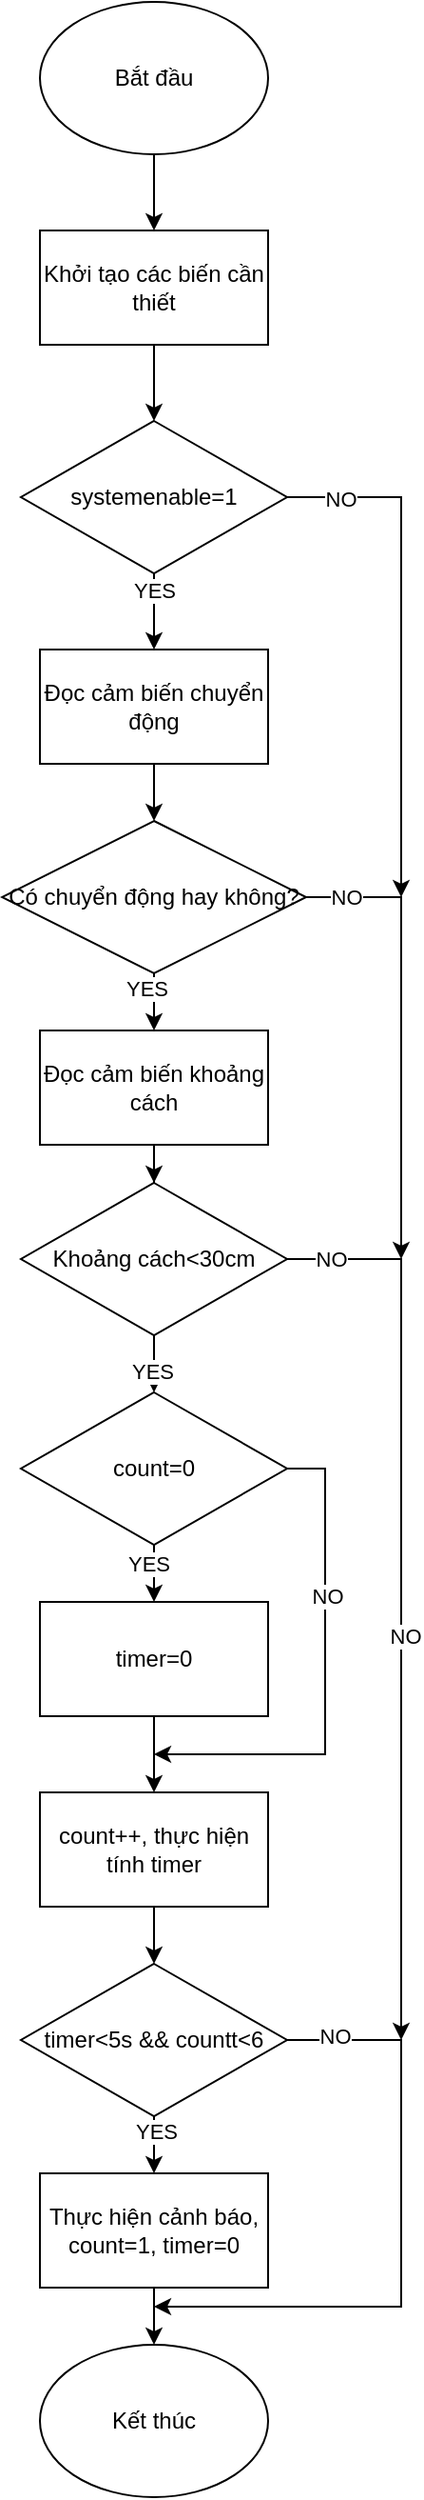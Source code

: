 <mxfile version="27.1.4">
  <diagram name="Trang-1" id="VraIW6mYe2UBwn9pdnvD">
    <mxGraphModel dx="506" dy="634" grid="0" gridSize="10" guides="1" tooltips="1" connect="1" arrows="1" fold="1" page="1" pageScale="1" pageWidth="1169" pageHeight="1654" math="0" shadow="0">
      <root>
        <mxCell id="0" />
        <mxCell id="1" parent="0" />
        <mxCell id="tVMcDfQx82HrFF794RLT-3" value="" style="edgeStyle=orthogonalEdgeStyle;rounded=0;orthogonalLoop=1;jettySize=auto;html=1;" edge="1" parent="1" source="tVMcDfQx82HrFF794RLT-1" target="tVMcDfQx82HrFF794RLT-2">
          <mxGeometry relative="1" as="geometry" />
        </mxCell>
        <mxCell id="tVMcDfQx82HrFF794RLT-1" value="Bắt đầu" style="ellipse;whiteSpace=wrap;html=1;" vertex="1" parent="1">
          <mxGeometry x="530" y="290" width="120" height="80" as="geometry" />
        </mxCell>
        <mxCell id="tVMcDfQx82HrFF794RLT-5" value="" style="edgeStyle=orthogonalEdgeStyle;rounded=0;orthogonalLoop=1;jettySize=auto;html=1;" edge="1" parent="1" source="tVMcDfQx82HrFF794RLT-2" target="tVMcDfQx82HrFF794RLT-4">
          <mxGeometry relative="1" as="geometry" />
        </mxCell>
        <mxCell id="tVMcDfQx82HrFF794RLT-2" value="Khởi tạo các biến cần thiết" style="whiteSpace=wrap;html=1;" vertex="1" parent="1">
          <mxGeometry x="530" y="410" width="120" height="60" as="geometry" />
        </mxCell>
        <mxCell id="tVMcDfQx82HrFF794RLT-7" value="" style="edgeStyle=orthogonalEdgeStyle;rounded=0;orthogonalLoop=1;jettySize=auto;html=1;" edge="1" parent="1" source="tVMcDfQx82HrFF794RLT-4" target="tVMcDfQx82HrFF794RLT-6">
          <mxGeometry relative="1" as="geometry" />
        </mxCell>
        <mxCell id="tVMcDfQx82HrFF794RLT-17" value="YES" style="edgeLabel;html=1;align=center;verticalAlign=middle;resizable=0;points=[];" vertex="1" connectable="0" parent="tVMcDfQx82HrFF794RLT-7">
          <mxGeometry x="-0.549" relative="1" as="geometry">
            <mxPoint as="offset" />
          </mxGeometry>
        </mxCell>
        <mxCell id="tVMcDfQx82HrFF794RLT-4" value="systemenable=1" style="rhombus;whiteSpace=wrap;html=1;" vertex="1" parent="1">
          <mxGeometry x="520" y="510" width="140" height="80" as="geometry" />
        </mxCell>
        <mxCell id="tVMcDfQx82HrFF794RLT-9" value="" style="edgeStyle=orthogonalEdgeStyle;rounded=0;orthogonalLoop=1;jettySize=auto;html=1;" edge="1" parent="1" source="tVMcDfQx82HrFF794RLT-6" target="tVMcDfQx82HrFF794RLT-8">
          <mxGeometry relative="1" as="geometry" />
        </mxCell>
        <mxCell id="tVMcDfQx82HrFF794RLT-6" value="Đọc cảm biến chuyển động" style="whiteSpace=wrap;html=1;" vertex="1" parent="1">
          <mxGeometry x="530" y="630" width="120" height="60" as="geometry" />
        </mxCell>
        <mxCell id="tVMcDfQx82HrFF794RLT-11" value="" style="edgeStyle=orthogonalEdgeStyle;rounded=0;orthogonalLoop=1;jettySize=auto;html=1;" edge="1" parent="1" source="tVMcDfQx82HrFF794RLT-8" target="tVMcDfQx82HrFF794RLT-10">
          <mxGeometry relative="1" as="geometry" />
        </mxCell>
        <mxCell id="tVMcDfQx82HrFF794RLT-50" value="YES" style="edgeLabel;html=1;align=center;verticalAlign=middle;resizable=0;points=[];" vertex="1" connectable="0" parent="tVMcDfQx82HrFF794RLT-11">
          <mxGeometry x="-0.7" y="-4" relative="1" as="geometry">
            <mxPoint as="offset" />
          </mxGeometry>
        </mxCell>
        <mxCell id="tVMcDfQx82HrFF794RLT-8" value="Có chuyển động hay không?" style="rhombus;whiteSpace=wrap;html=1;" vertex="1" parent="1">
          <mxGeometry x="510" y="720" width="160" height="80" as="geometry" />
        </mxCell>
        <mxCell id="tVMcDfQx82HrFF794RLT-13" value="" style="edgeStyle=orthogonalEdgeStyle;rounded=0;orthogonalLoop=1;jettySize=auto;html=1;" edge="1" parent="1" source="tVMcDfQx82HrFF794RLT-10" target="tVMcDfQx82HrFF794RLT-12">
          <mxGeometry relative="1" as="geometry" />
        </mxCell>
        <mxCell id="tVMcDfQx82HrFF794RLT-10" value="Đọc cảm biến khoảng cách" style="whiteSpace=wrap;html=1;" vertex="1" parent="1">
          <mxGeometry x="530" y="830" width="120" height="60" as="geometry" />
        </mxCell>
        <mxCell id="tVMcDfQx82HrFF794RLT-21" value="" style="edgeStyle=orthogonalEdgeStyle;rounded=0;orthogonalLoop=1;jettySize=auto;html=1;" edge="1" parent="1" source="tVMcDfQx82HrFF794RLT-12" target="tVMcDfQx82HrFF794RLT-16">
          <mxGeometry relative="1" as="geometry" />
        </mxCell>
        <mxCell id="tVMcDfQx82HrFF794RLT-47" value="YES" style="edgeLabel;html=1;align=center;verticalAlign=middle;resizable=0;points=[];" vertex="1" connectable="0" parent="tVMcDfQx82HrFF794RLT-21">
          <mxGeometry x="0.567" y="-1" relative="1" as="geometry">
            <mxPoint as="offset" />
          </mxGeometry>
        </mxCell>
        <mxCell id="tVMcDfQx82HrFF794RLT-12" value="Khoảng cách&amp;lt;30cm" style="rhombus;whiteSpace=wrap;html=1;" vertex="1" parent="1">
          <mxGeometry x="520" y="910" width="140" height="80" as="geometry" />
        </mxCell>
        <mxCell id="tVMcDfQx82HrFF794RLT-22" value="" style="edgeStyle=orthogonalEdgeStyle;rounded=0;orthogonalLoop=1;jettySize=auto;html=1;" edge="1" parent="1" source="tVMcDfQx82HrFF794RLT-16" target="tVMcDfQx82HrFF794RLT-20">
          <mxGeometry relative="1" as="geometry" />
        </mxCell>
        <mxCell id="tVMcDfQx82HrFF794RLT-46" value="YES" style="edgeLabel;html=1;align=center;verticalAlign=middle;resizable=0;points=[];" vertex="1" connectable="0" parent="tVMcDfQx82HrFF794RLT-22">
          <mxGeometry x="0.201" y="-3" relative="1" as="geometry">
            <mxPoint as="offset" />
          </mxGeometry>
        </mxCell>
        <mxCell id="tVMcDfQx82HrFF794RLT-35" style="edgeStyle=orthogonalEdgeStyle;rounded=0;orthogonalLoop=1;jettySize=auto;html=1;" edge="1" parent="1" source="tVMcDfQx82HrFF794RLT-16">
          <mxGeometry relative="1" as="geometry">
            <mxPoint x="590" y="1210" as="targetPoint" />
            <Array as="points">
              <mxPoint x="680" y="1060" />
              <mxPoint x="680" y="1210" />
              <mxPoint x="650" y="1210" />
            </Array>
          </mxGeometry>
        </mxCell>
        <mxCell id="tVMcDfQx82HrFF794RLT-45" value="NO" style="edgeLabel;html=1;align=center;verticalAlign=middle;resizable=0;points=[];" vertex="1" connectable="0" parent="tVMcDfQx82HrFF794RLT-35">
          <mxGeometry x="-0.331" y="1" relative="1" as="geometry">
            <mxPoint as="offset" />
          </mxGeometry>
        </mxCell>
        <mxCell id="tVMcDfQx82HrFF794RLT-16" value="count=0" style="rhombus;whiteSpace=wrap;html=1;" vertex="1" parent="1">
          <mxGeometry x="520" y="1020" width="140" height="80" as="geometry" />
        </mxCell>
        <mxCell id="tVMcDfQx82HrFF794RLT-34" value="" style="edgeStyle=orthogonalEdgeStyle;rounded=0;orthogonalLoop=1;jettySize=auto;html=1;" edge="1" parent="1" source="tVMcDfQx82HrFF794RLT-20" target="tVMcDfQx82HrFF794RLT-23">
          <mxGeometry relative="1" as="geometry" />
        </mxCell>
        <mxCell id="tVMcDfQx82HrFF794RLT-20" value="timer=0" style="rounded=0;whiteSpace=wrap;html=1;" vertex="1" parent="1">
          <mxGeometry x="530" y="1130" width="120" height="60" as="geometry" />
        </mxCell>
        <mxCell id="tVMcDfQx82HrFF794RLT-36" value="" style="edgeStyle=orthogonalEdgeStyle;rounded=0;orthogonalLoop=1;jettySize=auto;html=1;" edge="1" parent="1" source="tVMcDfQx82HrFF794RLT-23" target="tVMcDfQx82HrFF794RLT-27">
          <mxGeometry relative="1" as="geometry" />
        </mxCell>
        <mxCell id="tVMcDfQx82HrFF794RLT-23" value="count++, thực hiện tính timer" style="whiteSpace=wrap;html=1;" vertex="1" parent="1">
          <mxGeometry x="530" y="1230" width="120" height="60" as="geometry" />
        </mxCell>
        <mxCell id="tVMcDfQx82HrFF794RLT-42" value="" style="edgeStyle=orthogonalEdgeStyle;rounded=0;orthogonalLoop=1;jettySize=auto;html=1;" edge="1" parent="1" source="tVMcDfQx82HrFF794RLT-27" target="tVMcDfQx82HrFF794RLT-41">
          <mxGeometry relative="1" as="geometry" />
        </mxCell>
        <mxCell id="tVMcDfQx82HrFF794RLT-57" value="YES" style="edgeLabel;html=1;align=center;verticalAlign=middle;resizable=0;points=[];" vertex="1" connectable="0" parent="tVMcDfQx82HrFF794RLT-42">
          <mxGeometry x="-0.7" y="1" relative="1" as="geometry">
            <mxPoint as="offset" />
          </mxGeometry>
        </mxCell>
        <mxCell id="tVMcDfQx82HrFF794RLT-27" value="timer&amp;lt;5s &amp;amp;&amp;amp; countt&amp;lt;6" style="rhombus;whiteSpace=wrap;html=1;rounded=0;" vertex="1" parent="1">
          <mxGeometry x="520" y="1320" width="140" height="80" as="geometry" />
        </mxCell>
        <mxCell id="tVMcDfQx82HrFF794RLT-39" value="Kết thúc" style="ellipse;whiteSpace=wrap;html=1;" vertex="1" parent="1">
          <mxGeometry x="530" y="1520" width="120" height="80" as="geometry" />
        </mxCell>
        <mxCell id="tVMcDfQx82HrFF794RLT-43" value="" style="edgeStyle=orthogonalEdgeStyle;rounded=0;orthogonalLoop=1;jettySize=auto;html=1;" edge="1" parent="1" source="tVMcDfQx82HrFF794RLT-41" target="tVMcDfQx82HrFF794RLT-39">
          <mxGeometry relative="1" as="geometry" />
        </mxCell>
        <mxCell id="tVMcDfQx82HrFF794RLT-41" value="Thực hiện cảnh báo,&lt;div&gt;count=1, timer=0&lt;/div&gt;" style="rounded=0;whiteSpace=wrap;html=1;" vertex="1" parent="1">
          <mxGeometry x="530" y="1430" width="120" height="60" as="geometry" />
        </mxCell>
        <mxCell id="tVMcDfQx82HrFF794RLT-44" value="" style="endArrow=classic;html=1;rounded=0;exitX=1;exitY=0.5;exitDx=0;exitDy=0;" edge="1" parent="1" source="tVMcDfQx82HrFF794RLT-27">
          <mxGeometry width="50" height="50" relative="1" as="geometry">
            <mxPoint x="690" y="1360" as="sourcePoint" />
            <mxPoint x="590" y="1500" as="targetPoint" />
            <Array as="points">
              <mxPoint x="720" y="1360" />
              <mxPoint x="720" y="1440" />
              <mxPoint x="720" y="1500" />
            </Array>
          </mxGeometry>
        </mxCell>
        <mxCell id="tVMcDfQx82HrFF794RLT-56" value="NO" style="edgeLabel;html=1;align=center;verticalAlign=middle;resizable=0;points=[];" vertex="1" connectable="0" parent="tVMcDfQx82HrFF794RLT-44">
          <mxGeometry x="-0.853" y="2" relative="1" as="geometry">
            <mxPoint as="offset" />
          </mxGeometry>
        </mxCell>
        <mxCell id="tVMcDfQx82HrFF794RLT-48" value="" style="endArrow=classic;html=1;rounded=0;exitX=1;exitY=0.5;exitDx=0;exitDy=0;" edge="1" parent="1" source="tVMcDfQx82HrFF794RLT-12">
          <mxGeometry width="50" height="50" relative="1" as="geometry">
            <mxPoint x="560" y="1230" as="sourcePoint" />
            <mxPoint x="720" y="1360" as="targetPoint" />
            <Array as="points">
              <mxPoint x="720" y="950" />
            </Array>
          </mxGeometry>
        </mxCell>
        <mxCell id="tVMcDfQx82HrFF794RLT-49" value="NO" style="edgeLabel;html=1;align=center;verticalAlign=middle;resizable=0;points=[];" vertex="1" connectable="0" parent="tVMcDfQx82HrFF794RLT-48">
          <mxGeometry x="0.096" y="2" relative="1" as="geometry">
            <mxPoint as="offset" />
          </mxGeometry>
        </mxCell>
        <mxCell id="tVMcDfQx82HrFF794RLT-55" value="NO" style="edgeLabel;html=1;align=center;verticalAlign=middle;resizable=0;points=[];" vertex="1" connectable="0" parent="tVMcDfQx82HrFF794RLT-48">
          <mxGeometry x="-0.905" relative="1" as="geometry">
            <mxPoint as="offset" />
          </mxGeometry>
        </mxCell>
        <mxCell id="tVMcDfQx82HrFF794RLT-51" value="" style="endArrow=classic;html=1;rounded=0;exitX=1;exitY=0.5;exitDx=0;exitDy=0;" edge="1" parent="1" source="tVMcDfQx82HrFF794RLT-8">
          <mxGeometry width="50" height="50" relative="1" as="geometry">
            <mxPoint x="560" y="820" as="sourcePoint" />
            <mxPoint x="720" y="950" as="targetPoint" />
            <Array as="points">
              <mxPoint x="720" y="760" />
            </Array>
          </mxGeometry>
        </mxCell>
        <mxCell id="tVMcDfQx82HrFF794RLT-54" value="NO" style="edgeLabel;html=1;align=center;verticalAlign=middle;resizable=0;points=[];" vertex="1" connectable="0" parent="tVMcDfQx82HrFF794RLT-51">
          <mxGeometry x="-0.823" relative="1" as="geometry">
            <mxPoint as="offset" />
          </mxGeometry>
        </mxCell>
        <mxCell id="tVMcDfQx82HrFF794RLT-52" value="" style="endArrow=classic;html=1;rounded=0;exitX=1;exitY=0.5;exitDx=0;exitDy=0;" edge="1" parent="1" source="tVMcDfQx82HrFF794RLT-4">
          <mxGeometry width="50" height="50" relative="1" as="geometry">
            <mxPoint x="560" y="690" as="sourcePoint" />
            <mxPoint x="720" y="760" as="targetPoint" />
            <Array as="points">
              <mxPoint x="720" y="550" />
            </Array>
          </mxGeometry>
        </mxCell>
        <mxCell id="tVMcDfQx82HrFF794RLT-53" value="NO" style="edgeLabel;html=1;align=center;verticalAlign=middle;resizable=0;points=[];" vertex="1" connectable="0" parent="tVMcDfQx82HrFF794RLT-52">
          <mxGeometry x="-0.798" y="-1" relative="1" as="geometry">
            <mxPoint as="offset" />
          </mxGeometry>
        </mxCell>
      </root>
    </mxGraphModel>
  </diagram>
</mxfile>

